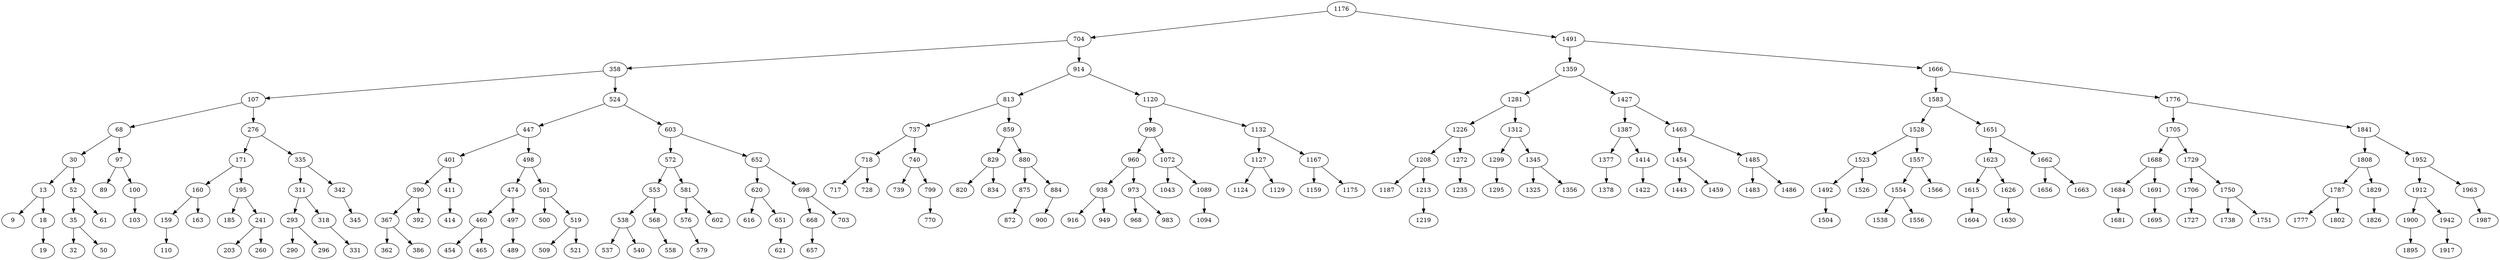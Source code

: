 digraph AVLBaum
{
1176 -> 704;
1176 -> 1491;
704 -> 358;
704 -> 914;
358 -> 107;
358 -> 524;
107 -> 68;
107 -> 276;
68 -> 30;
68 -> 97;
30 -> 13;
30 -> 52;
13 -> 9;
13 -> 18;
18 -> 19;
52 -> 35;
52 -> 61;
35 -> 32;
35 -> 50;
97 -> 89;
97 -> 100;
100 -> 103;
276 -> 171;
276 -> 335;
171 -> 160;
171 -> 195;
160 -> 159;
160 -> 163;
159 -> 110;
195 -> 185;
195 -> 241;
241 -> 203;
241 -> 260;
335 -> 311;
335 -> 342;
311 -> 293;
311 -> 318;
293 -> 290;
293 -> 296;
318 -> 331;
342 -> 345;
524 -> 447;
524 -> 603;
447 -> 401;
447 -> 498;
401 -> 390;
401 -> 411;
390 -> 367;
390 -> 392;
367 -> 362;
367 -> 386;
411 -> 414;
498 -> 474;
498 -> 501;
474 -> 460;
474 -> 497;
460 -> 454;
460 -> 465;
497 -> 489;
501 -> 500;
501 -> 519;
519 -> 509;
519 -> 521;
603 -> 572;
603 -> 652;
572 -> 553;
572 -> 581;
553 -> 538;
553 -> 568;
538 -> 537;
538 -> 540;
568 -> 558;
581 -> 576;
581 -> 602;
576 -> 579;
652 -> 620;
652 -> 698;
620 -> 616;
620 -> 651;
651 -> 621;
698 -> 668;
698 -> 703;
668 -> 657;
914 -> 813;
914 -> 1120;
813 -> 737;
813 -> 859;
737 -> 718;
737 -> 740;
718 -> 717;
718 -> 728;
740 -> 739;
740 -> 799;
799 -> 770;
859 -> 829;
859 -> 880;
829 -> 820;
829 -> 834;
880 -> 875;
880 -> 884;
875 -> 872;
884 -> 900;
1120 -> 998;
1120 -> 1132;
998 -> 960;
998 -> 1072;
960 -> 938;
960 -> 973;
938 -> 916;
938 -> 949;
973 -> 968;
973 -> 983;
1072 -> 1043;
1072 -> 1089;
1089 -> 1094;
1132 -> 1127;
1132 -> 1167;
1127 -> 1124;
1127 -> 1129;
1167 -> 1159;
1167 -> 1175;
1491 -> 1359;
1491 -> 1666;
1359 -> 1281;
1359 -> 1427;
1281 -> 1226;
1281 -> 1312;
1226 -> 1208;
1226 -> 1272;
1208 -> 1187;
1208 -> 1213;
1213 -> 1219;
1272 -> 1235;
1312 -> 1299;
1312 -> 1345;
1299 -> 1295;
1345 -> 1325;
1345 -> 1356;
1427 -> 1387;
1427 -> 1463;
1387 -> 1377;
1387 -> 1414;
1377 -> 1378;
1414 -> 1422;
1463 -> 1454;
1463 -> 1485;
1454 -> 1443;
1454 -> 1459;
1485 -> 1483;
1485 -> 1486;
1666 -> 1583;
1666 -> 1776;
1583 -> 1528;
1583 -> 1651;
1528 -> 1523;
1528 -> 1557;
1523 -> 1492;
1523 -> 1526;
1492 -> 1504;
1557 -> 1554;
1557 -> 1566;
1554 -> 1538;
1554 -> 1556;
1651 -> 1623;
1651 -> 1662;
1623 -> 1615;
1623 -> 1626;
1615 -> 1604;
1626 -> 1630;
1662 -> 1656;
1662 -> 1663;
1776 -> 1705;
1776 -> 1841;
1705 -> 1688;
1705 -> 1729;
1688 -> 1684;
1688 -> 1691;
1684 -> 1681;
1691 -> 1695;
1729 -> 1706;
1729 -> 1750;
1706 -> 1727;
1750 -> 1738;
1750 -> 1751;
1841 -> 1808;
1841 -> 1952;
1808 -> 1787;
1808 -> 1829;
1787 -> 1777;
1787 -> 1802;
1829 -> 1826;
1952 -> 1912;
1952 -> 1963;
1912 -> 1900;
1912 -> 1942;
1900 -> 1895;
1942 -> 1917;
1963 -> 1987;
}
